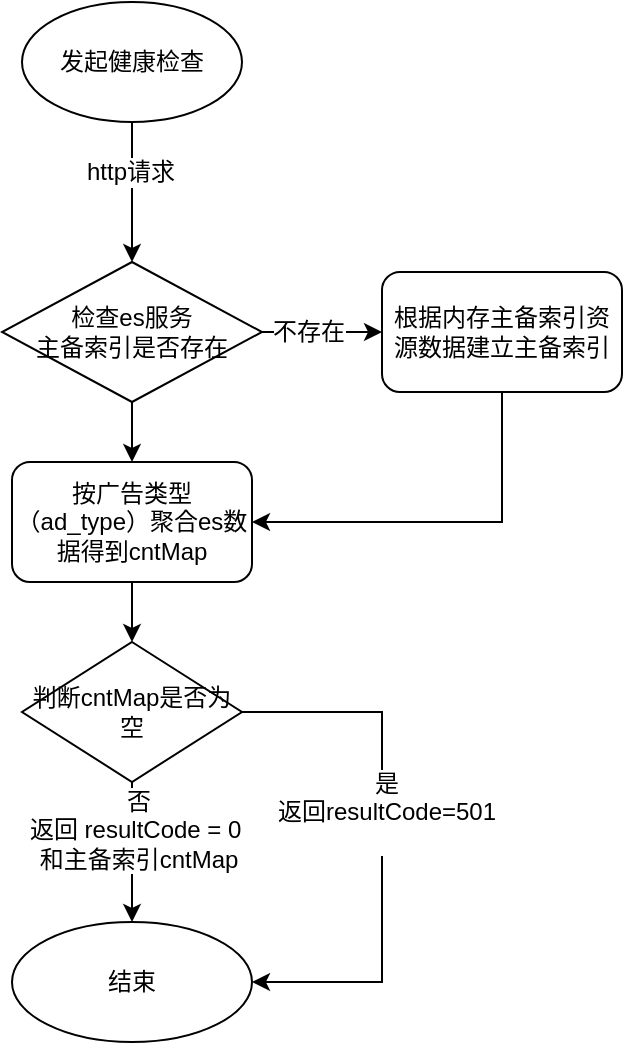 <mxfile version="12.2.9" type="github" pages="3">
  <diagram id="Fh-FkXlsDdvQ9YG-0T8J" name="ad-shield健康检查">
    <mxGraphModel dx="932" dy="648" grid="1" gridSize="10" guides="1" tooltips="1" connect="1" arrows="1" fold="1" page="1" pageScale="1" pageWidth="827" pageHeight="1169" math="0" shadow="0">
      <root>
        <mxCell id="0"/>
        <mxCell id="1" parent="0"/>
        <mxCell id="jH8fylCY83q8PEKmx7wo-18" style="edgeStyle=orthogonalEdgeStyle;rounded=0;orthogonalLoop=1;jettySize=auto;html=1;entryX=0.5;entryY=0;entryDx=0;entryDy=0;" edge="1" parent="1" source="jH8fylCY83q8PEKmx7wo-16" target="jH8fylCY83q8PEKmx7wo-17">
          <mxGeometry relative="1" as="geometry"/>
        </mxCell>
        <mxCell id="jH8fylCY83q8PEKmx7wo-20" value="http请求" style="text;html=1;align=center;verticalAlign=middle;resizable=0;points=[];;labelBackgroundColor=#ffffff;" vertex="1" connectable="0" parent="jH8fylCY83q8PEKmx7wo-18">
          <mxGeometry x="-0.3" y="-1" relative="1" as="geometry">
            <mxPoint as="offset"/>
          </mxGeometry>
        </mxCell>
        <mxCell id="jH8fylCY83q8PEKmx7wo-16" value="发起健康检查" style="ellipse;whiteSpace=wrap;html=1;" vertex="1" parent="1">
          <mxGeometry x="210" y="100" width="110" height="60" as="geometry"/>
        </mxCell>
        <mxCell id="jH8fylCY83q8PEKmx7wo-23" style="edgeStyle=orthogonalEdgeStyle;rounded=0;orthogonalLoop=1;jettySize=auto;html=1;" edge="1" parent="1" source="jH8fylCY83q8PEKmx7wo-17" target="jH8fylCY83q8PEKmx7wo-22">
          <mxGeometry relative="1" as="geometry"/>
        </mxCell>
        <mxCell id="jH8fylCY83q8PEKmx7wo-25" value="不存在" style="text;html=1;align=center;verticalAlign=middle;resizable=0;points=[];;labelBackgroundColor=#ffffff;" vertex="1" connectable="0" parent="jH8fylCY83q8PEKmx7wo-23">
          <mxGeometry x="-0.253" relative="1" as="geometry">
            <mxPoint as="offset"/>
          </mxGeometry>
        </mxCell>
        <mxCell id="jH8fylCY83q8PEKmx7wo-26" style="edgeStyle=orthogonalEdgeStyle;rounded=0;orthogonalLoop=1;jettySize=auto;html=1;entryX=0.5;entryY=0;entryDx=0;entryDy=0;" edge="1" parent="1" source="jH8fylCY83q8PEKmx7wo-17" target="jH8fylCY83q8PEKmx7wo-21">
          <mxGeometry relative="1" as="geometry"/>
        </mxCell>
        <mxCell id="jH8fylCY83q8PEKmx7wo-17" value="检查es服务&lt;br&gt;主备索引是否存在" style="rhombus;whiteSpace=wrap;html=1;" vertex="1" parent="1">
          <mxGeometry x="200" y="230" width="130" height="70" as="geometry"/>
        </mxCell>
        <mxCell id="jH8fylCY83q8PEKmx7wo-33" style="edgeStyle=orthogonalEdgeStyle;rounded=0;orthogonalLoop=1;jettySize=auto;html=1;entryX=0.5;entryY=0;entryDx=0;entryDy=0;" edge="1" parent="1" source="jH8fylCY83q8PEKmx7wo-21" target="jH8fylCY83q8PEKmx7wo-28">
          <mxGeometry relative="1" as="geometry"/>
        </mxCell>
        <mxCell id="jH8fylCY83q8PEKmx7wo-21" value="按广告类型（ad_type）聚合es数据得到cntMap" style="rounded=1;whiteSpace=wrap;html=1;" vertex="1" parent="1">
          <mxGeometry x="205" y="330" width="120" height="60" as="geometry"/>
        </mxCell>
        <mxCell id="jH8fylCY83q8PEKmx7wo-27" style="edgeStyle=orthogonalEdgeStyle;rounded=0;orthogonalLoop=1;jettySize=auto;html=1;entryX=1;entryY=0.5;entryDx=0;entryDy=0;" edge="1" parent="1" source="jH8fylCY83q8PEKmx7wo-22" target="jH8fylCY83q8PEKmx7wo-21">
          <mxGeometry relative="1" as="geometry">
            <Array as="points">
              <mxPoint x="450" y="360"/>
            </Array>
          </mxGeometry>
        </mxCell>
        <mxCell id="jH8fylCY83q8PEKmx7wo-22" value="根据内存主备索引资源数据建立主备索引" style="rounded=1;whiteSpace=wrap;html=1;" vertex="1" parent="1">
          <mxGeometry x="390" y="235" width="120" height="60" as="geometry"/>
        </mxCell>
        <mxCell id="jH8fylCY83q8PEKmx7wo-31" style="edgeStyle=orthogonalEdgeStyle;rounded=0;orthogonalLoop=1;jettySize=auto;html=1;entryX=0.5;entryY=0;entryDx=0;entryDy=0;" edge="1" parent="1" source="jH8fylCY83q8PEKmx7wo-28" target="jH8fylCY83q8PEKmx7wo-30">
          <mxGeometry relative="1" as="geometry"/>
        </mxCell>
        <mxCell id="jH8fylCY83q8PEKmx7wo-32" value="否&lt;br&gt;返回&amp;nbsp;resultCode = 0&amp;nbsp;&lt;br&gt;和主备索引cntMap" style="text;html=1;align=center;verticalAlign=middle;resizable=0;points=[];;labelBackgroundColor=#ffffff;" vertex="1" connectable="0" parent="jH8fylCY83q8PEKmx7wo-31">
          <mxGeometry x="-0.32" y="3" relative="1" as="geometry">
            <mxPoint as="offset"/>
          </mxGeometry>
        </mxCell>
        <mxCell id="jH8fylCY83q8PEKmx7wo-34" style="edgeStyle=orthogonalEdgeStyle;rounded=0;orthogonalLoop=1;jettySize=auto;html=1;exitX=1;exitY=0.5;exitDx=0;exitDy=0;entryX=1;entryY=0.5;entryDx=0;entryDy=0;" edge="1" parent="1" source="jH8fylCY83q8PEKmx7wo-28" target="jH8fylCY83q8PEKmx7wo-30">
          <mxGeometry relative="1" as="geometry">
            <Array as="points">
              <mxPoint x="390" y="455"/>
              <mxPoint x="390" y="590"/>
            </Array>
          </mxGeometry>
        </mxCell>
        <mxCell id="jH8fylCY83q8PEKmx7wo-36" value="是&lt;br&gt;返回resultCode=501&lt;br&gt;&amp;nbsp;" style="text;html=1;align=center;verticalAlign=middle;resizable=0;points=[];;labelBackgroundColor=#ffffff;" vertex="1" connectable="0" parent="jH8fylCY83q8PEKmx7wo-34">
          <mxGeometry x="-0.113" y="2" relative="1" as="geometry">
            <mxPoint as="offset"/>
          </mxGeometry>
        </mxCell>
        <mxCell id="jH8fylCY83q8PEKmx7wo-28" value="判断cntMap是否为空" style="rhombus;whiteSpace=wrap;html=1;" vertex="1" parent="1">
          <mxGeometry x="210" y="420" width="110" height="70" as="geometry"/>
        </mxCell>
        <mxCell id="jH8fylCY83q8PEKmx7wo-30" value="结束" style="ellipse;whiteSpace=wrap;html=1;" vertex="1" parent="1">
          <mxGeometry x="205" y="560" width="120" height="60" as="geometry"/>
        </mxCell>
      </root>
    </mxGraphModel>
  </diagram>
  <diagram id="pWeyHFxG7Zy1q2EUkXWi" name="ad-merger健康检查">
    <mxGraphModel dx="932" dy="648" grid="1" gridSize="10" guides="1" tooltips="1" connect="1" arrows="1" fold="1" page="1" pageScale="1" pageWidth="827" pageHeight="1169" math="0" shadow="0">
      <root>
        <mxCell id="fAunHQatHXCc6FY_Nxqo-0"/>
        <mxCell id="fAunHQatHXCc6FY_Nxqo-1" parent="fAunHQatHXCc6FY_Nxqo-0"/>
      </root>
    </mxGraphModel>
  </diagram>
  <diagram id="0wPaPUyW0avSG8x-eAVy" name="ad-ssp健康检查">
    <mxGraphModel dx="932" dy="648" grid="1" gridSize="10" guides="1" tooltips="1" connect="1" arrows="1" fold="1" page="1" pageScale="1" pageWidth="827" pageHeight="1169" math="0" shadow="0">
      <root>
        <mxCell id="jCD15fpiU59etRgHQPGw-0"/>
        <mxCell id="jCD15fpiU59etRgHQPGw-1" parent="jCD15fpiU59etRgHQPGw-0"/>
      </root>
    </mxGraphModel>
  </diagram>
</mxfile>
